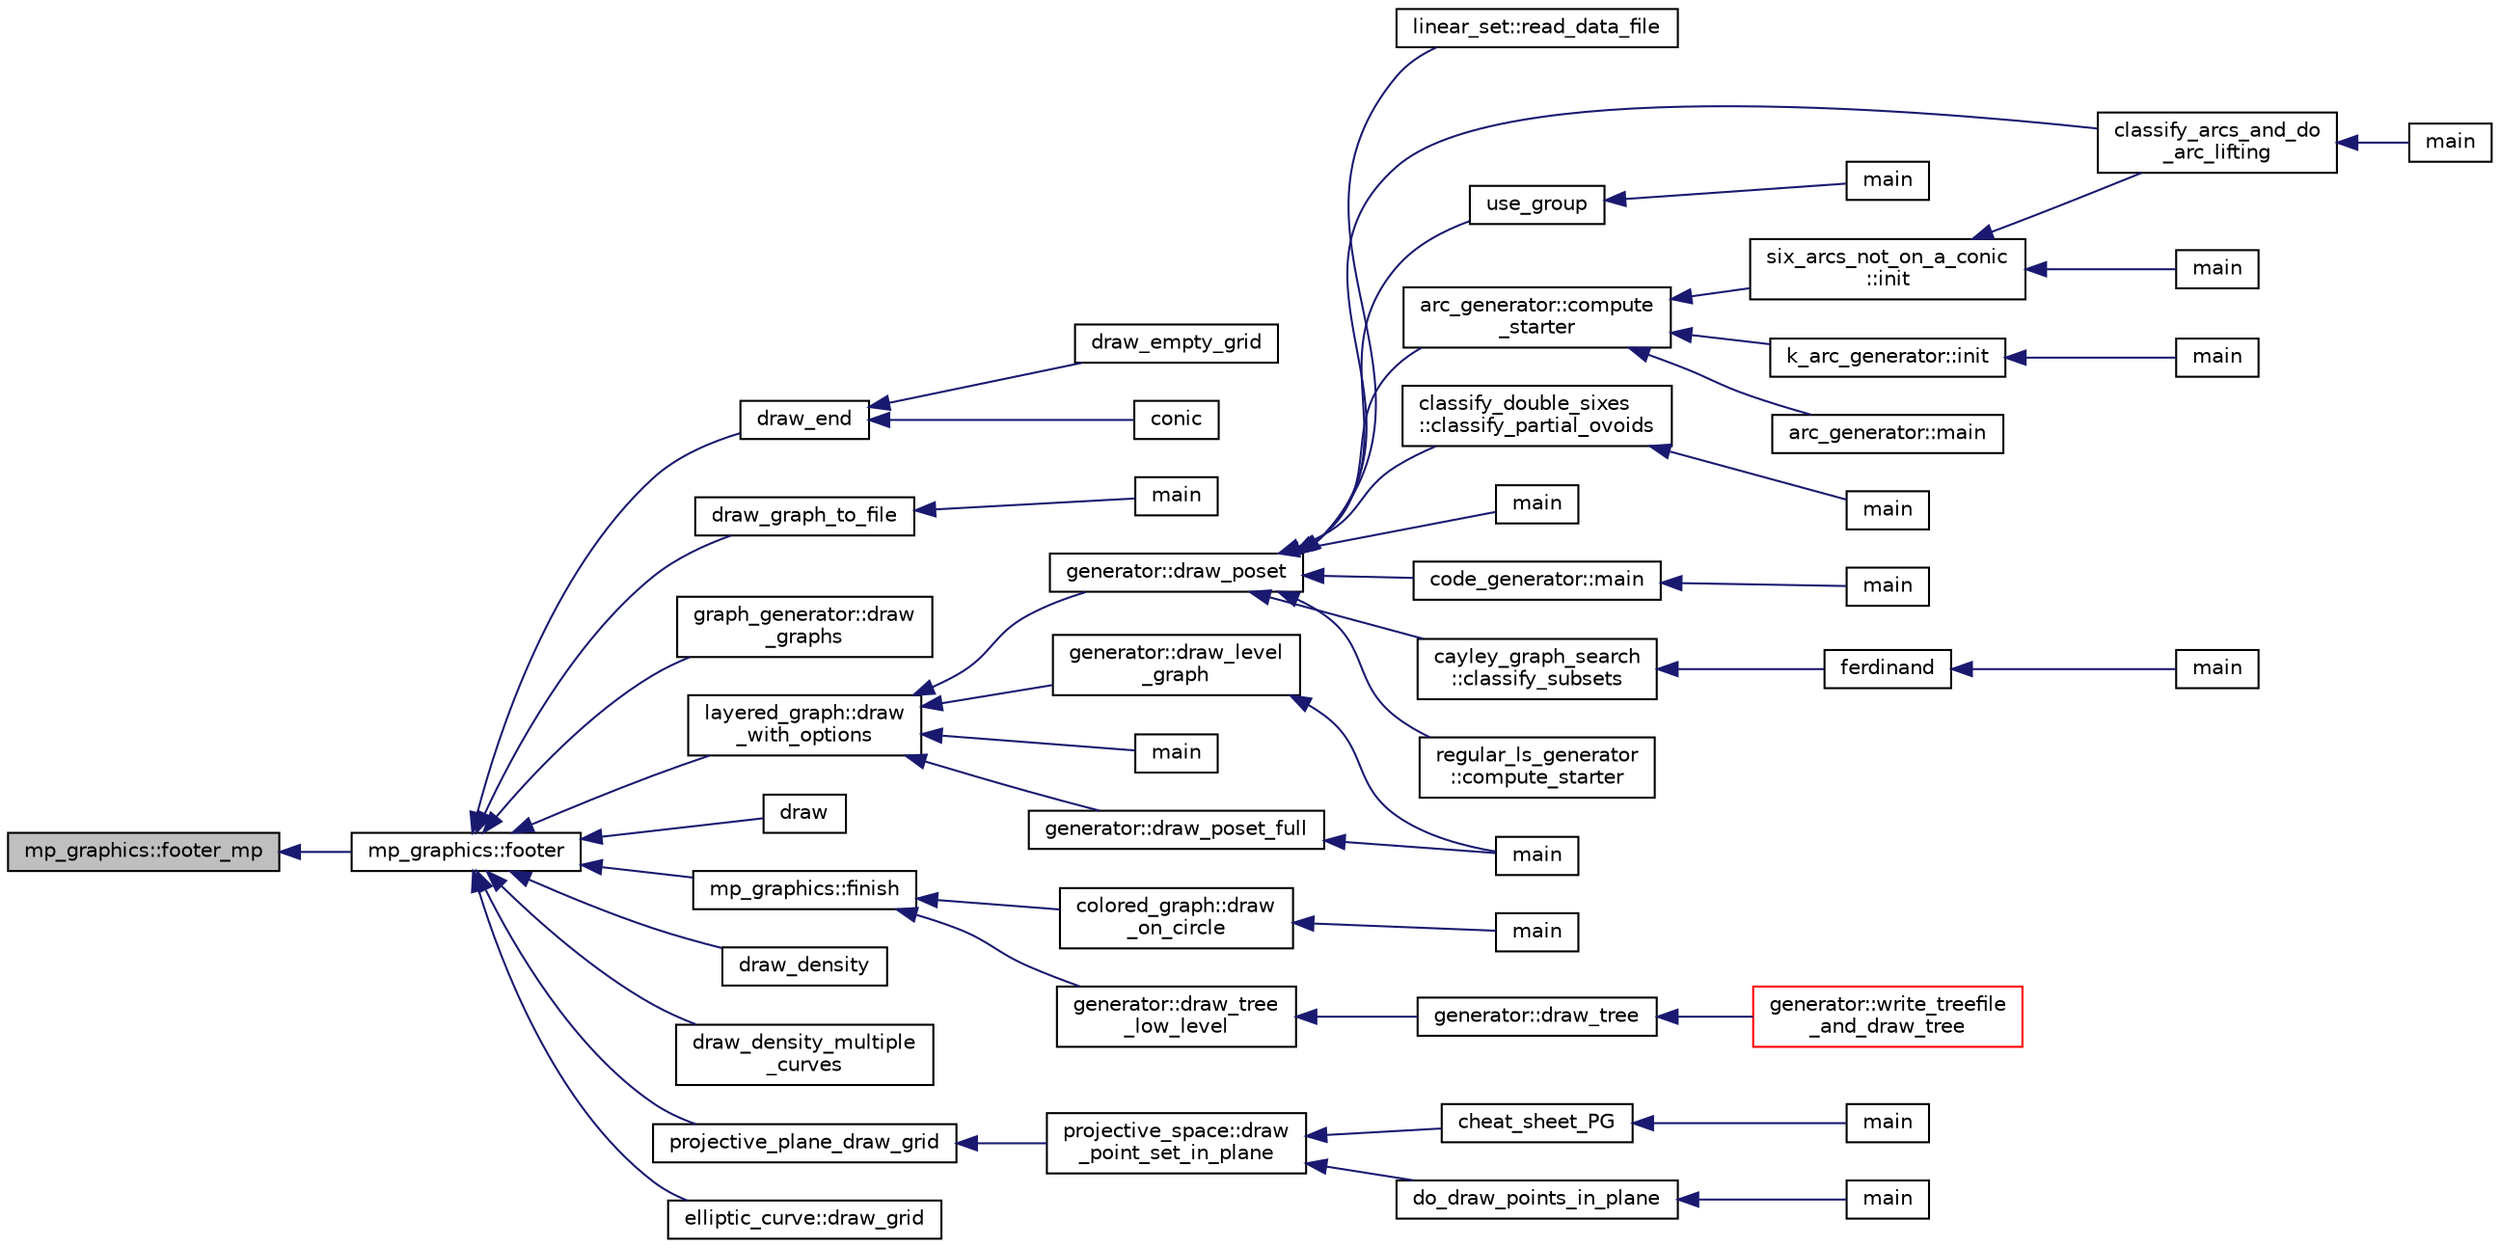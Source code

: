 digraph "mp_graphics::footer_mp"
{
  edge [fontname="Helvetica",fontsize="10",labelfontname="Helvetica",labelfontsize="10"];
  node [fontname="Helvetica",fontsize="10",shape=record];
  rankdir="LR";
  Node2702 [label="mp_graphics::footer_mp",height=0.2,width=0.4,color="black", fillcolor="grey75", style="filled", fontcolor="black"];
  Node2702 -> Node2703 [dir="back",color="midnightblue",fontsize="10",style="solid",fontname="Helvetica"];
  Node2703 [label="mp_graphics::footer",height=0.2,width=0.4,color="black", fillcolor="white", style="filled",URL="$da/d2c/classmp__graphics.html#a20ae36e3dae7401578c7623f73419fe8"];
  Node2703 -> Node2704 [dir="back",color="midnightblue",fontsize="10",style="solid",fontname="Helvetica"];
  Node2704 [label="draw_end",height=0.2,width=0.4,color="black", fillcolor="white", style="filled",URL="$d4/de8/conic_8_c.html#aa7a3dc8d6361a7ba3753a74bdc72b44a"];
  Node2704 -> Node2705 [dir="back",color="midnightblue",fontsize="10",style="solid",fontname="Helvetica"];
  Node2705 [label="draw_empty_grid",height=0.2,width=0.4,color="black", fillcolor="white", style="filled",URL="$d4/de8/conic_8_c.html#a0a991c7d8313e303d51bea14da7b490a"];
  Node2704 -> Node2706 [dir="back",color="midnightblue",fontsize="10",style="solid",fontname="Helvetica"];
  Node2706 [label="conic",height=0.2,width=0.4,color="black", fillcolor="white", style="filled",URL="$d4/de8/conic_8_c.html#a96def9474b981a9d5831a9b48d85d652"];
  Node2703 -> Node2707 [dir="back",color="midnightblue",fontsize="10",style="solid",fontname="Helvetica"];
  Node2707 [label="draw_graph_to_file",height=0.2,width=0.4,color="black", fillcolor="white", style="filled",URL="$df/d70/apps_2combinatorics_2nauty_8_c.html#a7fdbfdd350aa2be773e04a496e2efe31"];
  Node2707 -> Node2708 [dir="back",color="midnightblue",fontsize="10",style="solid",fontname="Helvetica"];
  Node2708 [label="main",height=0.2,width=0.4,color="black", fillcolor="white", style="filled",URL="$df/d70/apps_2combinatorics_2nauty_8_c.html#a3c04138a5bfe5d72780bb7e82a18e627"];
  Node2703 -> Node2709 [dir="back",color="midnightblue",fontsize="10",style="solid",fontname="Helvetica"];
  Node2709 [label="graph_generator::draw\l_graphs",height=0.2,width=0.4,color="black", fillcolor="white", style="filled",URL="$d9/d91/classgraph__generator.html#aa07ad014571c0dbd09b93ccb99eb648e"];
  Node2703 -> Node2710 [dir="back",color="midnightblue",fontsize="10",style="solid",fontname="Helvetica"];
  Node2710 [label="layered_graph::draw\l_with_options",height=0.2,width=0.4,color="black", fillcolor="white", style="filled",URL="$da/db1/classlayered__graph.html#a4c76e40c6cf5bfb2ab2df20c33e846bc"];
  Node2710 -> Node2711 [dir="back",color="midnightblue",fontsize="10",style="solid",fontname="Helvetica"];
  Node2711 [label="main",height=0.2,width=0.4,color="black", fillcolor="white", style="filled",URL="$da/d62/layered__graph__main_8_c.html#a217dbf8b442f20279ea00b898af96f52"];
  Node2710 -> Node2712 [dir="back",color="midnightblue",fontsize="10",style="solid",fontname="Helvetica"];
  Node2712 [label="generator::draw_poset_full",height=0.2,width=0.4,color="black", fillcolor="white", style="filled",URL="$d7/d73/classgenerator.html#a6f7f90e50993905db31342536ac59d8c"];
  Node2712 -> Node2713 [dir="back",color="midnightblue",fontsize="10",style="solid",fontname="Helvetica"];
  Node2713 [label="main",height=0.2,width=0.4,color="black", fillcolor="white", style="filled",URL="$de/d2d/graph_2graph_8_c.html#a217dbf8b442f20279ea00b898af96f52"];
  Node2710 -> Node2714 [dir="back",color="midnightblue",fontsize="10",style="solid",fontname="Helvetica"];
  Node2714 [label="generator::draw_poset",height=0.2,width=0.4,color="black", fillcolor="white", style="filled",URL="$d7/d73/classgenerator.html#aa4f99c75a86701ba85e514a294efdf3a"];
  Node2714 -> Node2715 [dir="back",color="midnightblue",fontsize="10",style="solid",fontname="Helvetica"];
  Node2715 [label="main",height=0.2,width=0.4,color="black", fillcolor="white", style="filled",URL="$d1/d5e/blt__main_8_c.html#a217dbf8b442f20279ea00b898af96f52"];
  Node2714 -> Node2716 [dir="back",color="midnightblue",fontsize="10",style="solid",fontname="Helvetica"];
  Node2716 [label="code_generator::main",height=0.2,width=0.4,color="black", fillcolor="white", style="filled",URL="$db/d37/classcode__generator.html#ab3cf3a306e4032c2b471ac95321c599f"];
  Node2716 -> Node2717 [dir="back",color="midnightblue",fontsize="10",style="solid",fontname="Helvetica"];
  Node2717 [label="main",height=0.2,width=0.4,color="black", fillcolor="white", style="filled",URL="$d4/d4f/codes_8_c.html#a217dbf8b442f20279ea00b898af96f52"];
  Node2714 -> Node2718 [dir="back",color="midnightblue",fontsize="10",style="solid",fontname="Helvetica"];
  Node2718 [label="cayley_graph_search\l::classify_subsets",height=0.2,width=0.4,color="black", fillcolor="white", style="filled",URL="$de/dae/classcayley__graph__search.html#a4cf8a90752e018a281481ac80ad52c4b"];
  Node2718 -> Node2719 [dir="back",color="midnightblue",fontsize="10",style="solid",fontname="Helvetica"];
  Node2719 [label="ferdinand",height=0.2,width=0.4,color="black", fillcolor="white", style="filled",URL="$da/df3/ferdinand_8_c.html#a322b57727d23cf5a0932f11c30ea18d9"];
  Node2719 -> Node2720 [dir="back",color="midnightblue",fontsize="10",style="solid",fontname="Helvetica"];
  Node2720 [label="main",height=0.2,width=0.4,color="black", fillcolor="white", style="filled",URL="$da/df3/ferdinand_8_c.html#a3c04138a5bfe5d72780bb7e82a18e627"];
  Node2714 -> Node2721 [dir="back",color="midnightblue",fontsize="10",style="solid",fontname="Helvetica"];
  Node2721 [label="regular_ls_generator\l::compute_starter",height=0.2,width=0.4,color="black", fillcolor="white", style="filled",URL="$d2/dd8/classregular__ls__generator.html#aa38907741058694a73194b02ceb4a53d"];
  Node2714 -> Node2722 [dir="back",color="midnightblue",fontsize="10",style="solid",fontname="Helvetica"];
  Node2722 [label="linear_set::read_data_file",height=0.2,width=0.4,color="black", fillcolor="white", style="filled",URL="$dd/d86/classlinear__set.html#a9a5cd28cc81be7ee41002b2e3114c2cb"];
  Node2714 -> Node2723 [dir="back",color="midnightblue",fontsize="10",style="solid",fontname="Helvetica"];
  Node2723 [label="classify_arcs_and_do\l_arc_lifting",height=0.2,width=0.4,color="black", fillcolor="white", style="filled",URL="$d6/dc3/arc__lifting__main_8_c.html#afdd7be16f16b8c71e9a72fe5f6a0b59c"];
  Node2723 -> Node2724 [dir="back",color="midnightblue",fontsize="10",style="solid",fontname="Helvetica"];
  Node2724 [label="main",height=0.2,width=0.4,color="black", fillcolor="white", style="filled",URL="$d6/dc3/arc__lifting__main_8_c.html#a217dbf8b442f20279ea00b898af96f52"];
  Node2714 -> Node2725 [dir="back",color="midnightblue",fontsize="10",style="solid",fontname="Helvetica"];
  Node2725 [label="use_group",height=0.2,width=0.4,color="black", fillcolor="white", style="filled",URL="$d9/d9f/all__cliques_8_c.html#aba62531e97173264c39afe2c7857af31"];
  Node2725 -> Node2726 [dir="back",color="midnightblue",fontsize="10",style="solid",fontname="Helvetica"];
  Node2726 [label="main",height=0.2,width=0.4,color="black", fillcolor="white", style="filled",URL="$d9/d9f/all__cliques_8_c.html#a3c04138a5bfe5d72780bb7e82a18e627"];
  Node2714 -> Node2727 [dir="back",color="midnightblue",fontsize="10",style="solid",fontname="Helvetica"];
  Node2727 [label="arc_generator::compute\l_starter",height=0.2,width=0.4,color="black", fillcolor="white", style="filled",URL="$d4/d21/classarc__generator.html#aad1dcec3a1c302e743d574bd1ac857d9"];
  Node2727 -> Node2728 [dir="back",color="midnightblue",fontsize="10",style="solid",fontname="Helvetica"];
  Node2728 [label="arc_generator::main",height=0.2,width=0.4,color="black", fillcolor="white", style="filled",URL="$d4/d21/classarc__generator.html#ad80140b51b165dad1fe6ab232be7829a"];
  Node2727 -> Node2729 [dir="back",color="midnightblue",fontsize="10",style="solid",fontname="Helvetica"];
  Node2729 [label="k_arc_generator::init",height=0.2,width=0.4,color="black", fillcolor="white", style="filled",URL="$d6/dd8/classk__arc__generator.html#a6036d9f52ede9f8ca681505626b5361d"];
  Node2729 -> Node2730 [dir="back",color="midnightblue",fontsize="10",style="solid",fontname="Helvetica"];
  Node2730 [label="main",height=0.2,width=0.4,color="black", fillcolor="white", style="filled",URL="$d6/d01/k__arc__generator__main_8_c.html#a217dbf8b442f20279ea00b898af96f52"];
  Node2727 -> Node2731 [dir="back",color="midnightblue",fontsize="10",style="solid",fontname="Helvetica"];
  Node2731 [label="six_arcs_not_on_a_conic\l::init",height=0.2,width=0.4,color="black", fillcolor="white", style="filled",URL="$d8/de6/classsix__arcs__not__on__a__conic.html#a7a4d5cf8a098488729934cfa8a70944a"];
  Node2731 -> Node2723 [dir="back",color="midnightblue",fontsize="10",style="solid",fontname="Helvetica"];
  Node2731 -> Node2732 [dir="back",color="midnightblue",fontsize="10",style="solid",fontname="Helvetica"];
  Node2732 [label="main",height=0.2,width=0.4,color="black", fillcolor="white", style="filled",URL="$d2/dfa/create__surface__main_8_c.html#a217dbf8b442f20279ea00b898af96f52"];
  Node2714 -> Node2733 [dir="back",color="midnightblue",fontsize="10",style="solid",fontname="Helvetica"];
  Node2733 [label="classify_double_sixes\l::classify_partial_ovoids",height=0.2,width=0.4,color="black", fillcolor="white", style="filled",URL="$dd/d23/classclassify__double__sixes.html#a2253fca143a0e8a3e39655eb05668ae9"];
  Node2733 -> Node2734 [dir="back",color="midnightblue",fontsize="10",style="solid",fontname="Helvetica"];
  Node2734 [label="main",height=0.2,width=0.4,color="black", fillcolor="white", style="filled",URL="$df/df8/surface__classify_8_c.html#a217dbf8b442f20279ea00b898af96f52"];
  Node2710 -> Node2735 [dir="back",color="midnightblue",fontsize="10",style="solid",fontname="Helvetica"];
  Node2735 [label="generator::draw_level\l_graph",height=0.2,width=0.4,color="black", fillcolor="white", style="filled",URL="$d7/d73/classgenerator.html#a6bbc7b7aafea55ff8e202efc43ab263c"];
  Node2735 -> Node2713 [dir="back",color="midnightblue",fontsize="10",style="solid",fontname="Helvetica"];
  Node2703 -> Node2736 [dir="back",color="midnightblue",fontsize="10",style="solid",fontname="Helvetica"];
  Node2736 [label="draw",height=0.2,width=0.4,color="black", fillcolor="white", style="filled",URL="$d7/d04/graphics_8h.html#a2f0462cf6d66f0096ed82a8dad6e4c3d"];
  Node2703 -> Node2737 [dir="back",color="midnightblue",fontsize="10",style="solid",fontname="Helvetica"];
  Node2737 [label="mp_graphics::finish",height=0.2,width=0.4,color="black", fillcolor="white", style="filled",URL="$da/d2c/classmp__graphics.html#af143e19052d1e5f8c00753c44860dea1"];
  Node2737 -> Node2738 [dir="back",color="midnightblue",fontsize="10",style="solid",fontname="Helvetica"];
  Node2738 [label="colored_graph::draw\l_on_circle",height=0.2,width=0.4,color="black", fillcolor="white", style="filled",URL="$dc/de2/classcolored__graph.html#af5b7af38772c569cc0d6ab1d7c1fe20b"];
  Node2738 -> Node2739 [dir="back",color="midnightblue",fontsize="10",style="solid",fontname="Helvetica"];
  Node2739 [label="main",height=0.2,width=0.4,color="black", fillcolor="white", style="filled",URL="$d2/dfa/draw__colored__graph_8_c.html#a3c04138a5bfe5d72780bb7e82a18e627"];
  Node2737 -> Node2740 [dir="back",color="midnightblue",fontsize="10",style="solid",fontname="Helvetica"];
  Node2740 [label="generator::draw_tree\l_low_level",height=0.2,width=0.4,color="black", fillcolor="white", style="filled",URL="$d7/d73/classgenerator.html#a7ec4c0902ecfc19049792b60526ae446"];
  Node2740 -> Node2741 [dir="back",color="midnightblue",fontsize="10",style="solid",fontname="Helvetica"];
  Node2741 [label="generator::draw_tree",height=0.2,width=0.4,color="black", fillcolor="white", style="filled",URL="$d7/d73/classgenerator.html#ae3d68e3de8f4a5decdaef2d8008cd4a6"];
  Node2741 -> Node2742 [dir="back",color="midnightblue",fontsize="10",style="solid",fontname="Helvetica"];
  Node2742 [label="generator::write_treefile\l_and_draw_tree",height=0.2,width=0.4,color="red", fillcolor="white", style="filled",URL="$d7/d73/classgenerator.html#a70c78f45dba413014287e8cde2f7d6b5"];
  Node2703 -> Node2792 [dir="back",color="midnightblue",fontsize="10",style="solid",fontname="Helvetica"];
  Node2792 [label="draw_density",height=0.2,width=0.4,color="black", fillcolor="white", style="filled",URL="$de/dea/plot_8_c.html#aacb709615412b4c930421172d579dbba"];
  Node2703 -> Node2793 [dir="back",color="midnightblue",fontsize="10",style="solid",fontname="Helvetica"];
  Node2793 [label="draw_density_multiple\l_curves",height=0.2,width=0.4,color="black", fillcolor="white", style="filled",URL="$de/dea/plot_8_c.html#ae8316e657aaea4fb3b6056fa2079764e"];
  Node2703 -> Node2794 [dir="back",color="midnightblue",fontsize="10",style="solid",fontname="Helvetica"];
  Node2794 [label="projective_plane_draw_grid",height=0.2,width=0.4,color="black", fillcolor="white", style="filled",URL="$de/dea/plot_8_c.html#a40dac96f82a9acafbf7d017f601b9880"];
  Node2794 -> Node2795 [dir="back",color="midnightblue",fontsize="10",style="solid",fontname="Helvetica"];
  Node2795 [label="projective_space::draw\l_point_set_in_plane",height=0.2,width=0.4,color="black", fillcolor="white", style="filled",URL="$d2/d17/classprojective__space.html#af7dec07dbcf71124f145629e719454f0"];
  Node2795 -> Node2796 [dir="back",color="midnightblue",fontsize="10",style="solid",fontname="Helvetica"];
  Node2796 [label="cheat_sheet_PG",height=0.2,width=0.4,color="black", fillcolor="white", style="filled",URL="$d6/dd8/cheat__sheet___p_g_8_c.html#a11692793a59b9f0d2f21395f5609783d"];
  Node2796 -> Node2797 [dir="back",color="midnightblue",fontsize="10",style="solid",fontname="Helvetica"];
  Node2797 [label="main",height=0.2,width=0.4,color="black", fillcolor="white", style="filled",URL="$d6/dd8/cheat__sheet___p_g_8_c.html#a3c04138a5bfe5d72780bb7e82a18e627"];
  Node2795 -> Node2798 [dir="back",color="midnightblue",fontsize="10",style="solid",fontname="Helvetica"];
  Node2798 [label="do_draw_points_in_plane",height=0.2,width=0.4,color="black", fillcolor="white", style="filled",URL="$d4/d67/geometry_8h.html#ac24aca1e4d3ad6e569b36c65c94dcaad"];
  Node2798 -> Node2799 [dir="back",color="midnightblue",fontsize="10",style="solid",fontname="Helvetica"];
  Node2799 [label="main",height=0.2,width=0.4,color="black", fillcolor="white", style="filled",URL="$d0/d2f/process_8_c.html#a3c04138a5bfe5d72780bb7e82a18e627"];
  Node2703 -> Node2800 [dir="back",color="midnightblue",fontsize="10",style="solid",fontname="Helvetica"];
  Node2800 [label="elliptic_curve::draw_grid",height=0.2,width=0.4,color="black", fillcolor="white", style="filled",URL="$d3/dea/classelliptic__curve.html#afa9d40e1a626257ad802bdb5a157ad0a"];
}
